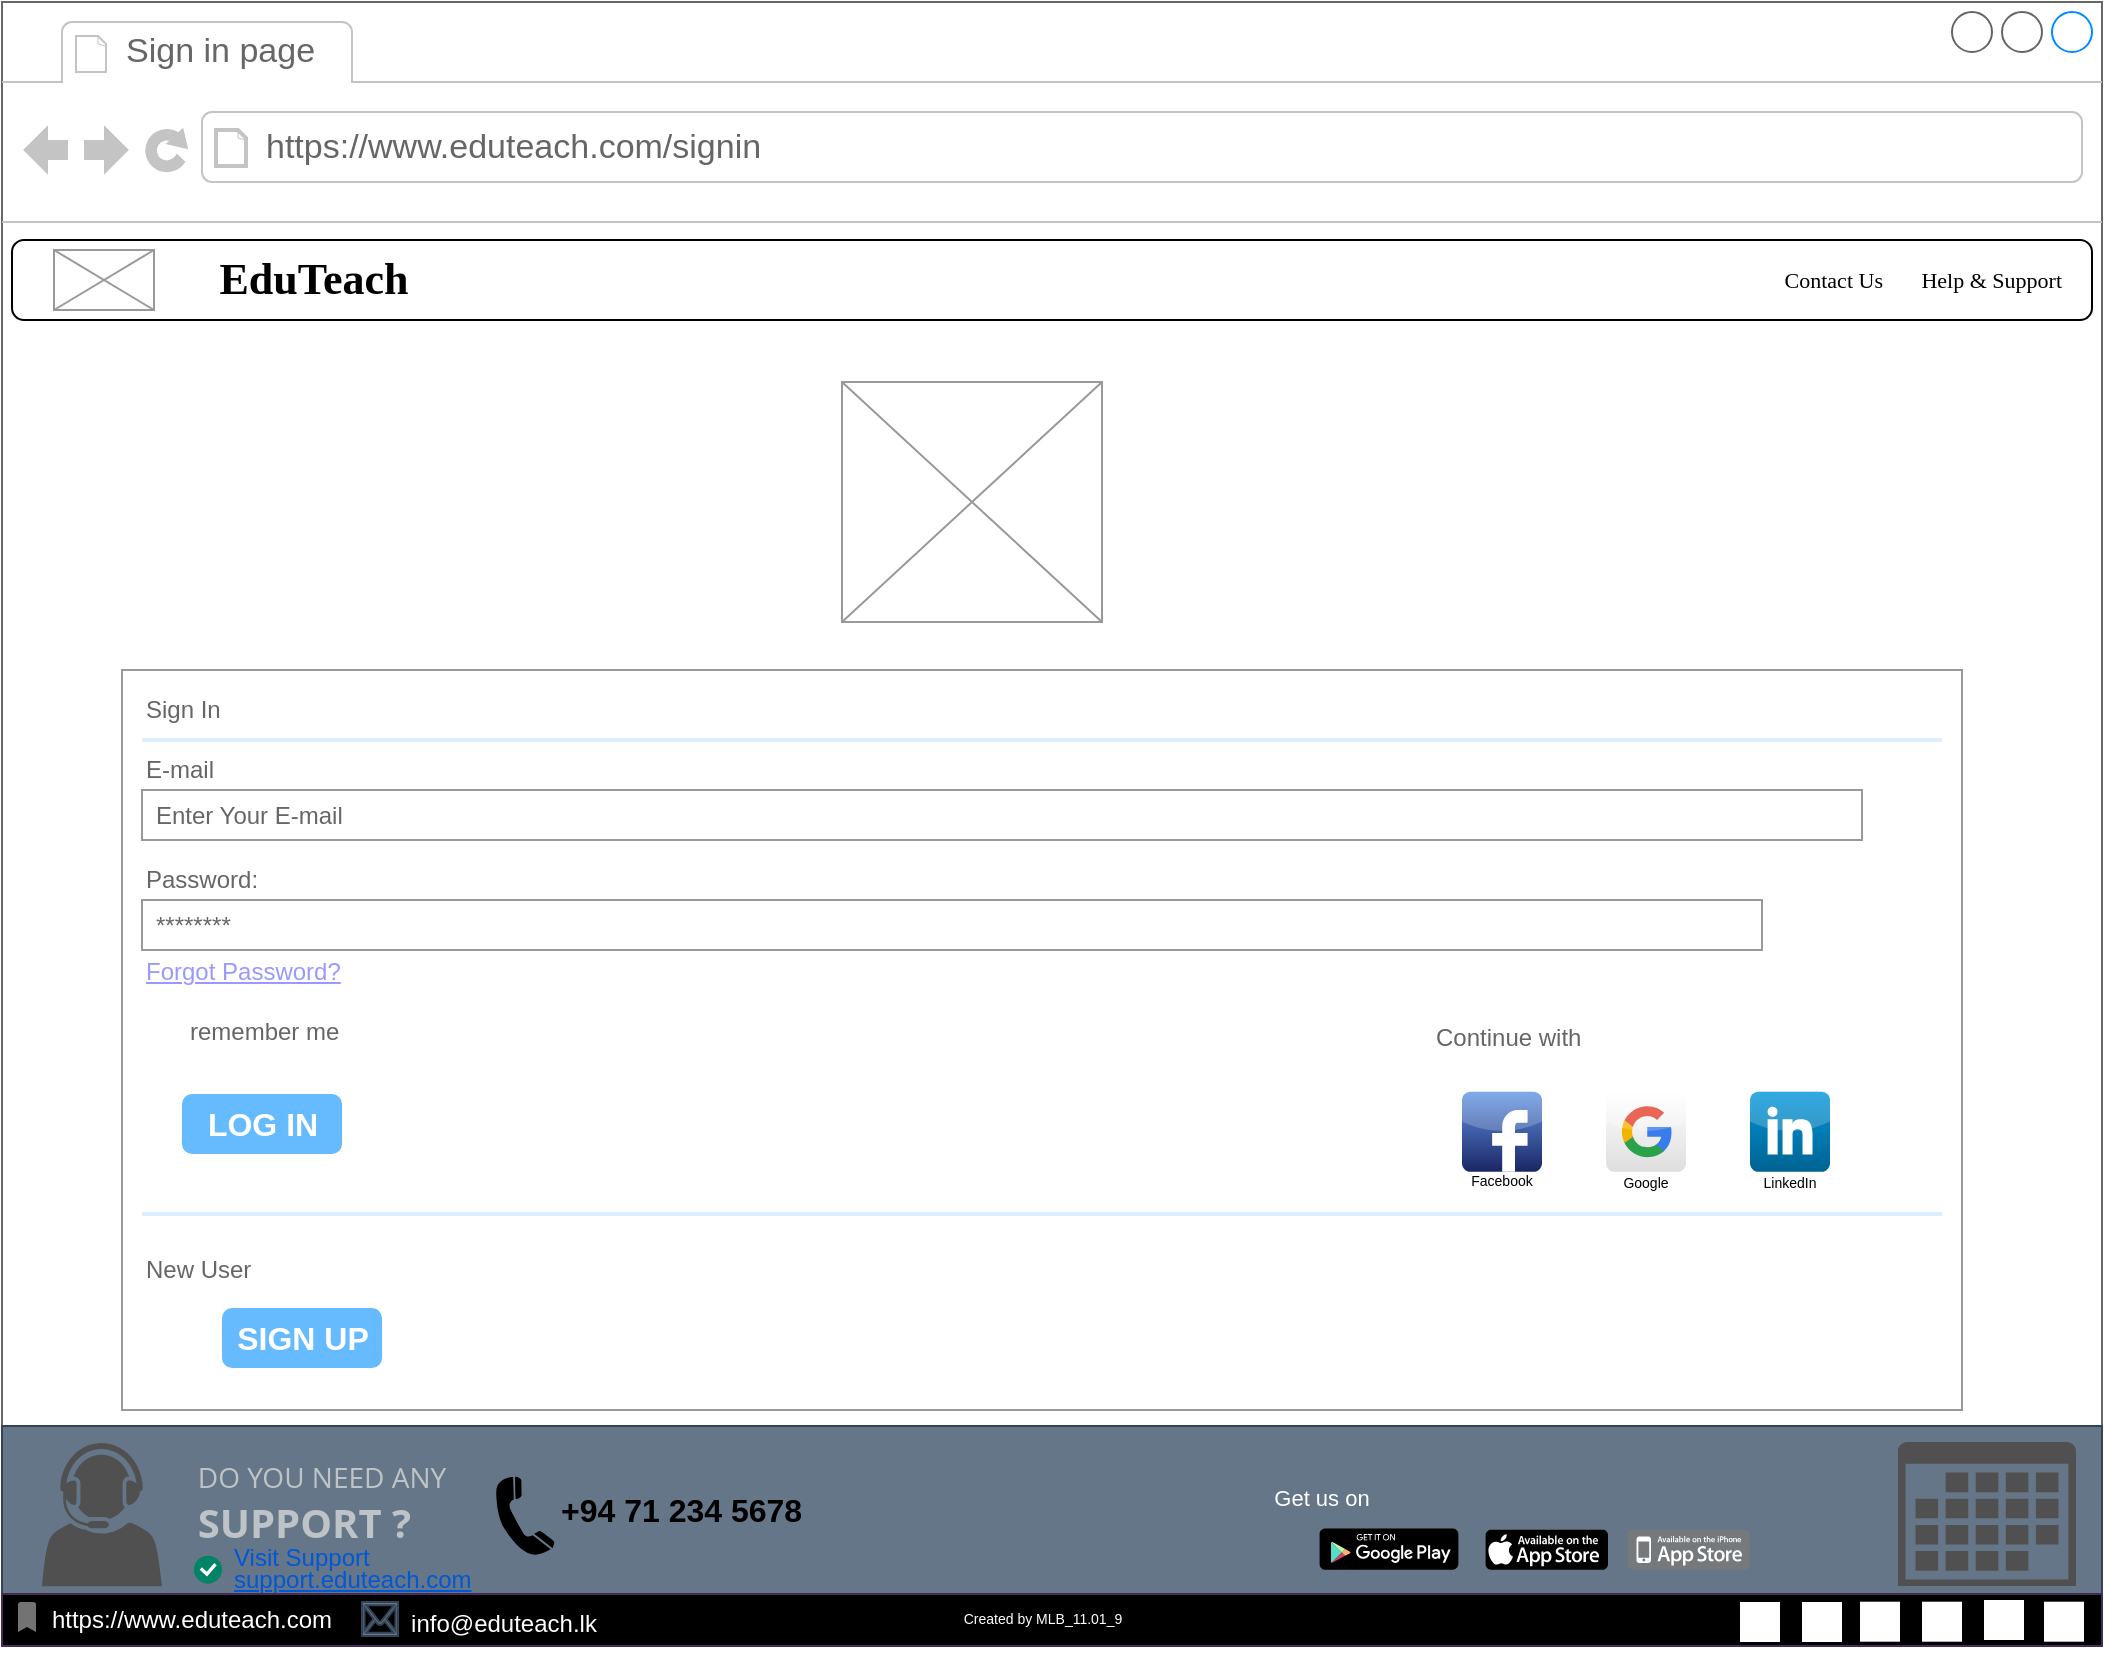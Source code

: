 <mxfile version="21.2.9" type="device">
  <diagram name="Page-1" id="2cc2dc42-3aac-f2a9-1cec-7a8b7cbee084">
    <mxGraphModel dx="1221" dy="711" grid="1" gridSize="10" guides="1" tooltips="1" connect="1" arrows="1" fold="1" page="1" pageScale="1" pageWidth="1100" pageHeight="850" background="none" math="0" shadow="0">
      <root>
        <mxCell id="0" />
        <mxCell id="1" parent="0" />
        <mxCell id="7026571954dc6520-1" value="" style="strokeWidth=1;shadow=0;dashed=0;align=center;html=1;shape=mxgraph.mockup.containers.browserWindow;rSize=0;strokeColor=#666666;mainText=,;recursiveResize=0;rounded=0;labelBackgroundColor=none;fontFamily=Verdana;fontSize=12" parent="1" vertex="1">
          <mxGeometry x="30" y="18" width="1050" height="792" as="geometry" />
        </mxCell>
        <mxCell id="7026571954dc6520-2" value="Sign in page" style="strokeWidth=1;shadow=0;dashed=0;align=center;html=1;shape=mxgraph.mockup.containers.anchor;fontSize=17;fontColor=#666666;align=left;" parent="7026571954dc6520-1" vertex="1">
          <mxGeometry x="60" y="12" width="110" height="26" as="geometry" />
        </mxCell>
        <mxCell id="7026571954dc6520-3" value="https://www.eduteach.com/signin" style="strokeWidth=1;shadow=0;dashed=0;align=center;html=1;shape=mxgraph.mockup.containers.anchor;rSize=0;fontSize=17;fontColor=#666666;align=left;" parent="7026571954dc6520-1" vertex="1">
          <mxGeometry x="130" y="60" width="250" height="26" as="geometry" />
        </mxCell>
        <mxCell id="vA93kvTzJuPZA_RoL2M7-1" value="" style="strokeWidth=1;shadow=0;dashed=0;align=center;html=1;shape=mxgraph.mockup.forms.rrect;rSize=0;strokeColor=#999999;fillColor=#ffffff;" parent="7026571954dc6520-1" vertex="1">
          <mxGeometry x="60" y="334" width="920" height="370" as="geometry" />
        </mxCell>
        <mxCell id="vA93kvTzJuPZA_RoL2M7-2" value="Sign In" style="strokeWidth=1;shadow=0;dashed=0;align=center;html=1;shape=mxgraph.mockup.forms.anchor;fontSize=12;fontColor=#666666;align=left;resizeWidth=1;spacingLeft=0;" parent="vA93kvTzJuPZA_RoL2M7-1" vertex="1">
          <mxGeometry width="460" height="20" relative="1" as="geometry">
            <mxPoint x="10" y="10" as="offset" />
          </mxGeometry>
        </mxCell>
        <mxCell id="vA93kvTzJuPZA_RoL2M7-3" value="" style="shape=line;strokeColor=#ddeeff;strokeWidth=2;html=1;resizeWidth=1;" parent="vA93kvTzJuPZA_RoL2M7-1" vertex="1">
          <mxGeometry width="900" height="10" relative="1" as="geometry">
            <mxPoint x="10" y="30" as="offset" />
          </mxGeometry>
        </mxCell>
        <mxCell id="vA93kvTzJuPZA_RoL2M7-4" value="E-mail" style="strokeWidth=1;shadow=0;dashed=0;align=center;html=1;shape=mxgraph.mockup.forms.anchor;fontSize=12;fontColor=#666666;align=left;resizeWidth=1;spacingLeft=0;" parent="vA93kvTzJuPZA_RoL2M7-1" vertex="1">
          <mxGeometry width="460" height="20" relative="1" as="geometry">
            <mxPoint x="10" y="40" as="offset" />
          </mxGeometry>
        </mxCell>
        <mxCell id="vA93kvTzJuPZA_RoL2M7-5" value="Enter Your E-mail" style="strokeWidth=1;shadow=0;dashed=0;align=center;html=1;shape=mxgraph.mockup.forms.rrect;rSize=0;strokeColor=#999999;fontColor=#666666;align=left;spacingLeft=5;resizeWidth=1;" parent="vA93kvTzJuPZA_RoL2M7-1" vertex="1">
          <mxGeometry width="860" height="25" relative="1" as="geometry">
            <mxPoint x="10" y="60" as="offset" />
          </mxGeometry>
        </mxCell>
        <mxCell id="vA93kvTzJuPZA_RoL2M7-6" value="Password:" style="strokeWidth=1;shadow=0;dashed=0;align=center;html=1;shape=mxgraph.mockup.forms.anchor;fontSize=12;fontColor=#666666;align=left;resizeWidth=1;spacingLeft=0;" parent="vA93kvTzJuPZA_RoL2M7-1" vertex="1">
          <mxGeometry width="460" height="20" relative="1" as="geometry">
            <mxPoint x="10" y="95" as="offset" />
          </mxGeometry>
        </mxCell>
        <mxCell id="vA93kvTzJuPZA_RoL2M7-7" value="********" style="strokeWidth=1;shadow=0;dashed=0;align=center;html=1;shape=mxgraph.mockup.forms.rrect;rSize=0;strokeColor=#999999;fontColor=#666666;align=left;spacingLeft=5;resizeWidth=1;" parent="vA93kvTzJuPZA_RoL2M7-1" vertex="1">
          <mxGeometry width="810" height="25" relative="1" as="geometry">
            <mxPoint x="10" y="115" as="offset" />
          </mxGeometry>
        </mxCell>
        <mxCell id="vA93kvTzJuPZA_RoL2M7-8" value="LOG IN" style="strokeWidth=1;shadow=0;dashed=0;align=center;html=1;shape=mxgraph.mockup.forms.rrect;rSize=5;strokeColor=none;fontColor=#ffffff;fillColor=#66bbff;fontSize=16;fontStyle=1;" parent="vA93kvTzJuPZA_RoL2M7-1" vertex="1">
          <mxGeometry y="1" width="80" height="30" relative="1" as="geometry">
            <mxPoint x="30" y="-158" as="offset" />
          </mxGeometry>
        </mxCell>
        <mxCell id="vA93kvTzJuPZA_RoL2M7-9" value="Forgot Password?" style="strokeWidth=1;shadow=0;dashed=0;align=center;html=1;shape=mxgraph.mockup.forms.anchor;fontSize=12;fontColor=#9999ff;align=left;spacingLeft=0;fontStyle=4;resizeWidth=1;" parent="vA93kvTzJuPZA_RoL2M7-1" vertex="1">
          <mxGeometry y="1" width="690" height="20" relative="1" as="geometry">
            <mxPoint x="10" y="-229" as="offset" />
          </mxGeometry>
        </mxCell>
        <mxCell id="vA93kvTzJuPZA_RoL2M7-10" value="" style="shape=line;strokeColor=#ddeeff;strokeWidth=2;html=1;resizeWidth=1;" parent="vA93kvTzJuPZA_RoL2M7-1" vertex="1">
          <mxGeometry y="1" width="900" height="10" relative="1" as="geometry">
            <mxPoint x="10" y="-103" as="offset" />
          </mxGeometry>
        </mxCell>
        <mxCell id="vA93kvTzJuPZA_RoL2M7-11" value="New User" style="strokeWidth=1;shadow=0;dashed=0;align=center;html=1;shape=mxgraph.mockup.forms.anchor;fontSize=12;fontColor=#666666;align=left;spacingLeft=0;resizeWidth=1;" parent="vA93kvTzJuPZA_RoL2M7-1" vertex="1">
          <mxGeometry y="1" width="690" height="20" relative="1" as="geometry">
            <mxPoint x="10" y="-80" as="offset" />
          </mxGeometry>
        </mxCell>
        <mxCell id="vA93kvTzJuPZA_RoL2M7-12" value="SIGN UP" style="strokeWidth=1;shadow=0;dashed=0;align=center;html=1;shape=mxgraph.mockup.forms.rrect;rSize=5;strokeColor=none;fontColor=#ffffff;fillColor=#66bbff;fontSize=16;fontStyle=1;" parent="vA93kvTzJuPZA_RoL2M7-1" vertex="1">
          <mxGeometry y="1" width="80" height="30" relative="1" as="geometry">
            <mxPoint x="50" y="-51" as="offset" />
          </mxGeometry>
        </mxCell>
        <mxCell id="xsZuETG6emcK4l4VpQ_G-8" value="&lt;font style=&quot;font-size: 7px;&quot;&gt;Facebook&lt;/font&gt;" style="text;html=1;strokeColor=none;fillColor=none;align=center;verticalAlign=middle;whiteSpace=wrap;rounded=0;" parent="vA93kvTzJuPZA_RoL2M7-1" vertex="1">
          <mxGeometry x="660" y="243" width="60" height="22.36" as="geometry" />
        </mxCell>
        <mxCell id="xsZuETG6emcK4l4VpQ_G-11" value="&lt;span style=&quot;font-size: 7px;&quot;&gt;Google&lt;/span&gt;" style="text;html=1;strokeColor=none;fillColor=none;align=center;verticalAlign=middle;whiteSpace=wrap;rounded=0;" parent="vA93kvTzJuPZA_RoL2M7-1" vertex="1">
          <mxGeometry x="730" y="241.455" width="64" height="26.909" as="geometry" />
        </mxCell>
        <mxCell id="xsZuETG6emcK4l4VpQ_G-12" value="&lt;font style=&quot;font-size: 7px;&quot;&gt;LinkedIn&lt;/font&gt;" style="text;html=1;strokeColor=none;fillColor=none;align=center;verticalAlign=middle;whiteSpace=wrap;rounded=0;" parent="vA93kvTzJuPZA_RoL2M7-1" vertex="1">
          <mxGeometry x="804" y="242.136" width="60" height="25.227" as="geometry" />
        </mxCell>
        <mxCell id="xsZuETG6emcK4l4VpQ_G-15" value="Continue with" style="strokeWidth=1;shadow=0;dashed=0;align=center;html=1;shape=mxgraph.mockup.forms.anchor;fontSize=12;fontColor=#666666;align=left;spacingLeft=0;resizeWidth=1;" parent="vA93kvTzJuPZA_RoL2M7-1" vertex="1">
          <mxGeometry y="1" width="110" height="20" relative="1" as="geometry">
            <mxPoint x="655" y="-196" as="offset" />
          </mxGeometry>
        </mxCell>
        <mxCell id="xsZuETG6emcK4l4VpQ_G-16" value="remember me" style="strokeWidth=1;shadow=0;dashed=0;align=center;html=1;shape=mxgraph.mockup.forms.anchor;fontSize=12;fontColor=#666666;align=left;spacingLeft=0;resizeWidth=1;" parent="vA93kvTzJuPZA_RoL2M7-1" vertex="1">
          <mxGeometry y="1" width="90" height="20" relative="1" as="geometry">
            <mxPoint x="32" y="-199" as="offset" />
          </mxGeometry>
        </mxCell>
        <mxCell id="xsZuETG6emcK4l4VpQ_G-17" value="" style="shape=image;html=1;verticalAlign=top;verticalLabelPosition=bottom;labelBackgroundColor=#ffffff;imageAspect=0;aspect=fixed;image=https://cdn2.iconfinder.com/data/icons/boxicons-solid-vol-1/24/bxs-checkbox-checked-128.png" parent="vA93kvTzJuPZA_RoL2M7-1" vertex="1">
          <mxGeometry x="7" y="173.227" width="23.545" height="23.545" as="geometry" />
        </mxCell>
        <mxCell id="xsZuETG6emcK4l4VpQ_G-19" value="" style="dashed=0;outlineConnect=0;html=1;align=center;labelPosition=center;verticalLabelPosition=bottom;verticalAlign=top;shape=mxgraph.webicons.facebook;fillColor=#6294E4;gradientColor=#1A2665" parent="vA93kvTzJuPZA_RoL2M7-1" vertex="1">
          <mxGeometry x="670" y="210.9" width="40" height="40" as="geometry" />
        </mxCell>
        <mxCell id="xsZuETG6emcK4l4VpQ_G-21" value="" style="dashed=0;outlineConnect=0;html=1;align=center;labelPosition=center;verticalLabelPosition=bottom;verticalAlign=top;shape=mxgraph.webicons.linkedin;fillColor=#0095DB;gradientColor=#006391" parent="vA93kvTzJuPZA_RoL2M7-1" vertex="1">
          <mxGeometry x="814" y="210.9" width="40" height="40" as="geometry" />
        </mxCell>
        <mxCell id="xsZuETG6emcK4l4VpQ_G-22" value="" style="dashed=0;outlineConnect=0;html=1;align=center;labelPosition=center;verticalLabelPosition=bottom;verticalAlign=top;shape=mxgraph.webicons.google;gradientColor=#DFDEDE" parent="vA93kvTzJuPZA_RoL2M7-1" vertex="1">
          <mxGeometry x="742" y="210.9" width="40" height="40" as="geometry" />
        </mxCell>
        <mxCell id="vA93kvTzJuPZA_RoL2M7-18" value="" style="verticalLabelPosition=bottom;shadow=0;dashed=0;align=center;html=1;verticalAlign=top;strokeWidth=1;shape=mxgraph.mockup.graphics.simpleIcon;strokeColor=#999999;" parent="7026571954dc6520-1" vertex="1">
          <mxGeometry x="420" y="190" width="130" height="120" as="geometry" />
        </mxCell>
        <mxCell id="vA93kvTzJuPZA_RoL2M7-13" value="" style="rounded=1;whiteSpace=wrap;html=1;" parent="1" vertex="1">
          <mxGeometry x="35" y="137" width="1040" height="40" as="geometry" />
        </mxCell>
        <mxCell id="vA93kvTzJuPZA_RoL2M7-14" value="" style="verticalLabelPosition=bottom;shadow=0;dashed=0;align=center;html=1;verticalAlign=top;strokeWidth=1;shape=mxgraph.mockup.graphics.simpleIcon;strokeColor=#999999;" parent="1" vertex="1">
          <mxGeometry x="56" y="142" width="50" height="30" as="geometry" />
        </mxCell>
        <mxCell id="vA93kvTzJuPZA_RoL2M7-16" value="&lt;font size=&quot;1&quot; face=&quot;Comic Sans MS&quot; style=&quot;&quot;&gt;&lt;span style=&quot;font-size: 11px;&quot;&gt;Contact Us&amp;nbsp; &amp;nbsp; &amp;nbsp; &amp;nbsp;Help &amp;amp; Support&lt;/span&gt;&lt;/font&gt;" style="text;html=1;strokeColor=none;fillColor=none;align=right;verticalAlign=middle;whiteSpace=wrap;rounded=0;" parent="1" vertex="1">
          <mxGeometry x="792" y="142" width="270" height="30" as="geometry" />
        </mxCell>
        <mxCell id="xsZuETG6emcK4l4VpQ_G-23" value="" style="rounded=0;whiteSpace=wrap;html=1;fillColor=#647687;strokeColor=#314354;fontColor=#ffffff;" parent="1" vertex="1">
          <mxGeometry x="30" y="730" width="1050" height="110" as="geometry" />
        </mxCell>
        <mxCell id="xsZuETG6emcK4l4VpQ_G-24" value="" style="dashed=0;outlineConnect=0;html=1;align=center;labelPosition=center;verticalLabelPosition=bottom;verticalAlign=top;shape=mxgraph.weblogos.app_store;fillColor=#000000;strokeColor=none" parent="1" vertex="1">
          <mxGeometry x="771.8" y="781.85" width="61.2" height="20" as="geometry" />
        </mxCell>
        <mxCell id="xsZuETG6emcK4l4VpQ_G-25" value="" style="dashed=0;outlineConnect=0;html=1;align=center;labelPosition=center;verticalLabelPosition=bottom;verticalAlign=top;shape=mxgraph.weblogos.app_store_iphone;fillColor=#75797C;strokeColor=none" parent="1" vertex="1">
          <mxGeometry x="842.8" y="781.85" width="61.2" height="20" as="geometry" />
        </mxCell>
        <mxCell id="xsZuETG6emcK4l4VpQ_G-26" value="" style="dashed=0;outlineConnect=0;html=1;align=center;labelPosition=center;verticalLabelPosition=bottom;verticalAlign=top;shape=mxgraph.webicons.google_play;fillColor=#000000" parent="1" vertex="1">
          <mxGeometry x="688.8" y="781.25" width="69.4" height="20.6" as="geometry" />
        </mxCell>
        <mxCell id="xsZuETG6emcK4l4VpQ_G-27" value="&lt;font style=&quot;font-size: 11px;&quot; color=&quot;#ffffff&quot;&gt;Get us on&lt;/font&gt;" style="text;html=1;strokeColor=none;fillColor=none;align=center;verticalAlign=middle;whiteSpace=wrap;rounded=0;" parent="1" vertex="1">
          <mxGeometry x="660" y="751.25" width="60" height="30" as="geometry" />
        </mxCell>
        <mxCell id="xsZuETG6emcK4l4VpQ_G-28" value="&lt;p style=&quot;line-height: 90%;&quot;&gt;&lt;/p&gt;&lt;div style=&quot;text-align: left; line-height: 40%; font-size: 11px;&quot;&gt;&lt;p style=&quot;margin: 0px 0px 10px; color: rgb(189, 195, 199); font-family: &amp;quot;Open Sans&amp;quot;, sans-serif; font-size: 14px; line-height: 40%;&quot; dir=&quot;ltr&quot;&gt;&lt;span style=&quot;background-color: rgb(100, 118, 135);&quot;&gt;DO YOU NEED ANY&lt;/span&gt;&lt;/p&gt;&lt;p style=&quot;margin: 0px 0px 10px; color: rgb(189, 195, 199); font-family: &amp;quot;Open Sans&amp;quot;, sans-serif; font-size: 2rem; line-height: 40%;&quot;&gt;&lt;span style=&quot;font-weight: 700; font-size: 20px; background-color: rgb(100, 118, 135);&quot;&gt;SUPPORT ?&lt;/span&gt;&lt;/p&gt;&lt;/div&gt;&lt;p&gt;&lt;/p&gt;" style="text;html=1;strokeColor=none;fillColor=none;align=center;verticalAlign=middle;whiteSpace=wrap;rounded=0;" parent="1" vertex="1">
          <mxGeometry x="110" y="733.5" width="160" height="71.5" as="geometry" />
        </mxCell>
        <mxCell id="xsZuETG6emcK4l4VpQ_G-29" value="" style="shape=image;html=1;verticalAlign=top;verticalLabelPosition=bottom;labelBackgroundColor=#ffffff;imageAspect=0;aspect=fixed;image=https://cdn1.iconfinder.com/data/icons/logos-brands-1/24/logo_brand_brands_logos_microsoft_store_windows-128.png" parent="1" vertex="1">
          <mxGeometry x="911" y="774.25" width="30" height="30" as="geometry" />
        </mxCell>
        <mxCell id="xsZuETG6emcK4l4VpQ_G-30" value="" style="sketch=0;pointerEvents=1;shadow=0;dashed=0;html=1;strokeColor=none;fillColor=#505050;labelPosition=center;verticalLabelPosition=bottom;verticalAlign=top;outlineConnect=0;align=center;shape=mxgraph.office.concepts.calendar;" parent="1" vertex="1">
          <mxGeometry x="978" y="738" width="89" height="72" as="geometry" />
        </mxCell>
        <mxCell id="xsZuETG6emcK4l4VpQ_G-31" value="&lt;p style=&quot;line-height: 90%;&quot;&gt;Visit Support&lt;br&gt;&lt;u&gt;support.eduteach.com&lt;/u&gt;&lt;/p&gt;" style="fillColor=none;strokeColor=none;html=1;fontColor=#0057D8;align=left;fontSize=12;sketch=0;" parent="1" vertex="1">
          <mxGeometry x="144" y="784.85" width="125" height="33" as="geometry" />
        </mxCell>
        <mxCell id="xsZuETG6emcK4l4VpQ_G-32" value="" style="html=1;shadow=0;dashed=0;shape=mxgraph.atlassian.checkbox;fillColor=#008465;strokeColor=none;html=1;sketch=0;" parent="1" vertex="1">
          <mxGeometry x="126" y="794.85" width="14" height="14" as="geometry" />
        </mxCell>
        <mxCell id="xsZuETG6emcK4l4VpQ_G-33" value="" style="sketch=0;pointerEvents=1;shadow=0;dashed=0;html=1;strokeColor=none;fillColor=#505050;labelPosition=center;verticalLabelPosition=bottom;verticalAlign=top;outlineConnect=0;align=center;shape=mxgraph.office.users.call_center_agent;" parent="1" vertex="1">
          <mxGeometry x="50" y="738.37" width="60" height="71.75" as="geometry" />
        </mxCell>
        <mxCell id="xsZuETG6emcK4l4VpQ_G-34" value="" style="shape=mxgraph.signs.tech.telephone_3;html=1;pointerEvents=1;fillColor=#000000;strokeColor=none;verticalLabelPosition=bottom;verticalAlign=top;align=center;" parent="1" vertex="1">
          <mxGeometry x="277" y="755.25" width="29.31" height="40" as="geometry" />
        </mxCell>
        <mxCell id="xsZuETG6emcK4l4VpQ_G-35" value="&lt;b&gt;&lt;font style=&quot;font-size: 16px;&quot;&gt;+94 71 234 5678&amp;nbsp;&lt;/font&gt;&lt;/b&gt;" style="text;html=1;strokeColor=none;fillColor=none;align=center;verticalAlign=middle;whiteSpace=wrap;rounded=0;" parent="1" vertex="1">
          <mxGeometry x="287" y="757.37" width="170" height="30" as="geometry" />
        </mxCell>
        <mxCell id="xsZuETG6emcK4l4VpQ_G-36" value="" style="rounded=0;whiteSpace=wrap;html=1;fillColor=#000000;fontColor=#ffffff;strokeColor=#432D57;" parent="1" vertex="1">
          <mxGeometry x="30" y="814" width="1050" height="26" as="geometry" />
        </mxCell>
        <mxCell id="xsZuETG6emcK4l4VpQ_G-37" value="&lt;font color=&quot;#ffffff&quot; style=&quot;font-size: 7px;&quot;&gt;Created by MLB_11.01_9&lt;/font&gt;" style="text;html=1;strokeColor=none;fillColor=none;align=center;verticalAlign=middle;whiteSpace=wrap;rounded=0;" parent="1" vertex="1">
          <mxGeometry x="460" y="810" width="181" height="30" as="geometry" />
        </mxCell>
        <mxCell id="xsZuETG6emcK4l4VpQ_G-38" value="" style="shape=image;html=1;verticalAlign=top;verticalLabelPosition=bottom;labelBackgroundColor=#ffffff;imageAspect=0;aspect=fixed;image=https://cdn2.iconfinder.com/data/icons/social-media-2421/512/Telegram-128.png;imageBackground=default;" parent="1" vertex="1">
          <mxGeometry x="1021" y="817" width="20" height="20" as="geometry" />
        </mxCell>
        <mxCell id="xsZuETG6emcK4l4VpQ_G-39" value="" style="shape=image;html=1;verticalAlign=top;verticalLabelPosition=bottom;labelBackgroundColor=#ffffff;imageAspect=0;aspect=fixed;image=https://cdn3.iconfinder.com/data/icons/picons-social/57/46-facebook-128.png;imageBackground=default;" parent="1" vertex="1">
          <mxGeometry x="990" y="817.85" width="20" height="20" as="geometry" />
        </mxCell>
        <mxCell id="xsZuETG6emcK4l4VpQ_G-40" value="" style="shape=image;html=1;verticalAlign=top;verticalLabelPosition=bottom;labelBackgroundColor=#ffffff;imageAspect=0;aspect=fixed;image=https://cdn1.iconfinder.com/data/icons/social-media-circle-7/512/Circled_Twitter_svg-128.png;imageBackground=default;" parent="1" vertex="1">
          <mxGeometry x="959" y="817.85" width="20" height="20" as="geometry" />
        </mxCell>
        <mxCell id="xsZuETG6emcK4l4VpQ_G-41" value="" style="shape=image;html=1;verticalAlign=top;verticalLabelPosition=bottom;labelBackgroundColor=#ffffff;imageAspect=0;aspect=fixed;image=https://cdn4.iconfinder.com/data/icons/ionicons/512/icon-social-github-128.png;imageBackground=default;" parent="1" vertex="1">
          <mxGeometry x="1051" y="817.85" width="20" height="20" as="geometry" />
        </mxCell>
        <mxCell id="xsZuETG6emcK4l4VpQ_G-42" value="" style="shape=image;html=1;verticalAlign=top;verticalLabelPosition=bottom;labelBackgroundColor=#ffffff;imageAspect=0;aspect=fixed;image=https://cdn0.iconfinder.com/data/icons/eon-social-media-contact-info-2/32/in_linkedin_portfolio_social_media-128.png;imageBackground=default;" parent="1" vertex="1">
          <mxGeometry x="930" y="818" width="20" height="20" as="geometry" />
        </mxCell>
        <mxCell id="xsZuETG6emcK4l4VpQ_G-43" value="" style="shape=image;html=1;verticalAlign=top;verticalLabelPosition=bottom;labelBackgroundColor=#ffffff;imageAspect=0;aspect=fixed;image=https://cdn0.iconfinder.com/data/icons/social-media-and-logos-12/32/Google_Google-128.png;imageBackground=default;" parent="1" vertex="1">
          <mxGeometry x="899" y="818" width="20" height="20" as="geometry" />
        </mxCell>
        <mxCell id="xsZuETG6emcK4l4VpQ_G-44" value="&lt;font color=&quot;#ffffff&quot;&gt;https://www.eduteach.com&lt;/font&gt;" style="text;html=1;strokeColor=none;fillColor=none;align=center;verticalAlign=middle;whiteSpace=wrap;rounded=0;" parent="1" vertex="1">
          <mxGeometry x="40" y="812" width="170" height="30" as="geometry" />
        </mxCell>
        <mxCell id="xsZuETG6emcK4l4VpQ_G-45" value="" style="shape=mxgraph.signs.tech.mail;html=1;pointerEvents=1;fillColor=#647687;strokeColor=#314354;verticalLabelPosition=bottom;verticalAlign=top;align=center;fontColor=#ffffff;" parent="1" vertex="1">
          <mxGeometry x="210" y="818" width="18" height="17" as="geometry" />
        </mxCell>
        <mxCell id="xsZuETG6emcK4l4VpQ_G-46" value="&lt;font color=&quot;#ffffff&quot;&gt;info@eduteach.lk&lt;/font&gt;" style="text;html=1;strokeColor=none;fillColor=none;align=center;verticalAlign=middle;whiteSpace=wrap;rounded=0;" parent="1" vertex="1">
          <mxGeometry x="196" y="814" width="170" height="30" as="geometry" />
        </mxCell>
        <mxCell id="xsZuETG6emcK4l4VpQ_G-47" value="" style="html=1;dashed=0;aspect=fixed;verticalLabelPosition=bottom;verticalAlign=top;align=center;shape=mxgraph.gmdl.bookmark;strokeColor=none;fillColor=#737373;shadow=0;sketch=0;" parent="1" vertex="1">
          <mxGeometry x="38" y="818" width="9" height="15" as="geometry" />
        </mxCell>
        <mxCell id="tngA5nH9PFkWr9qACyuP-1" value="&lt;font size=&quot;1&quot; face=&quot;Comic Sans MS&quot; style=&quot;&quot;&gt;&lt;b style=&quot;font-size: 22px;&quot;&gt;EduTeach&lt;/b&gt;&lt;/font&gt;" style="text;html=1;strokeColor=none;fillColor=none;align=center;verticalAlign=middle;whiteSpace=wrap;rounded=0;" vertex="1" parent="1">
          <mxGeometry x="106" y="142" width="160" height="30" as="geometry" />
        </mxCell>
      </root>
    </mxGraphModel>
  </diagram>
</mxfile>
